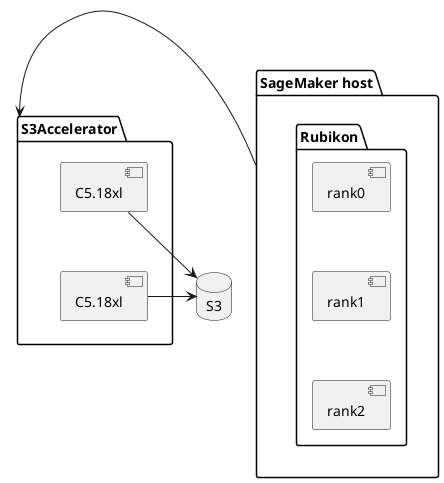 @startuml

package "SageMaker host" as host {
    folder Rubikon {
        [rank0] as r0
        [rank1] as r1
        [rank2] as r2
        r0 -[hidden]-> r1
        r1 -[hidden]-> r2
    }
}

package S3Accelerator {
    [C5.18xl] as c0
    [C5.18xl] as c1

    c0 -[hidden]-> c1
}

database S3 {
}

c0 -> S3
c1 -> S3

host -right-> S3Accelerator

@enduml
